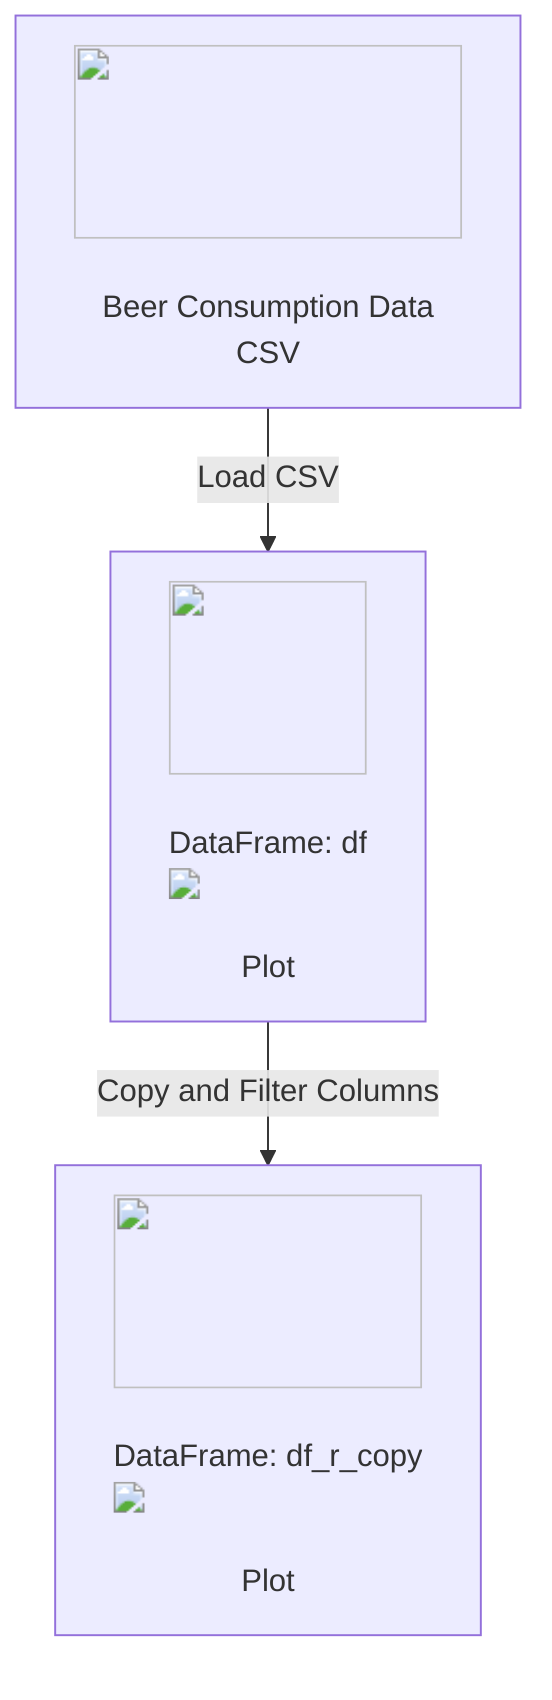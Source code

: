 flowchart TD
    A["<img src='icons/file.svg' width=100 height=100/> <br/> Beer Consumption Data CSV"] -->|Load CSV| B["<img src='icons/table.svg' width=100 height=100/> <br/> DataFrame: df<br/><img src='dummy_plots/barplot_template.svg'/> <br/> Plot"]
    B -->|Copy and Filter Columns| C["<img src='icons/column_split.svg' width=100 height=100/> <br/> DataFrame: df_r_copy<br/><img src='dummy_plots/boxplot_template.svg'/> <br/> Plot"]